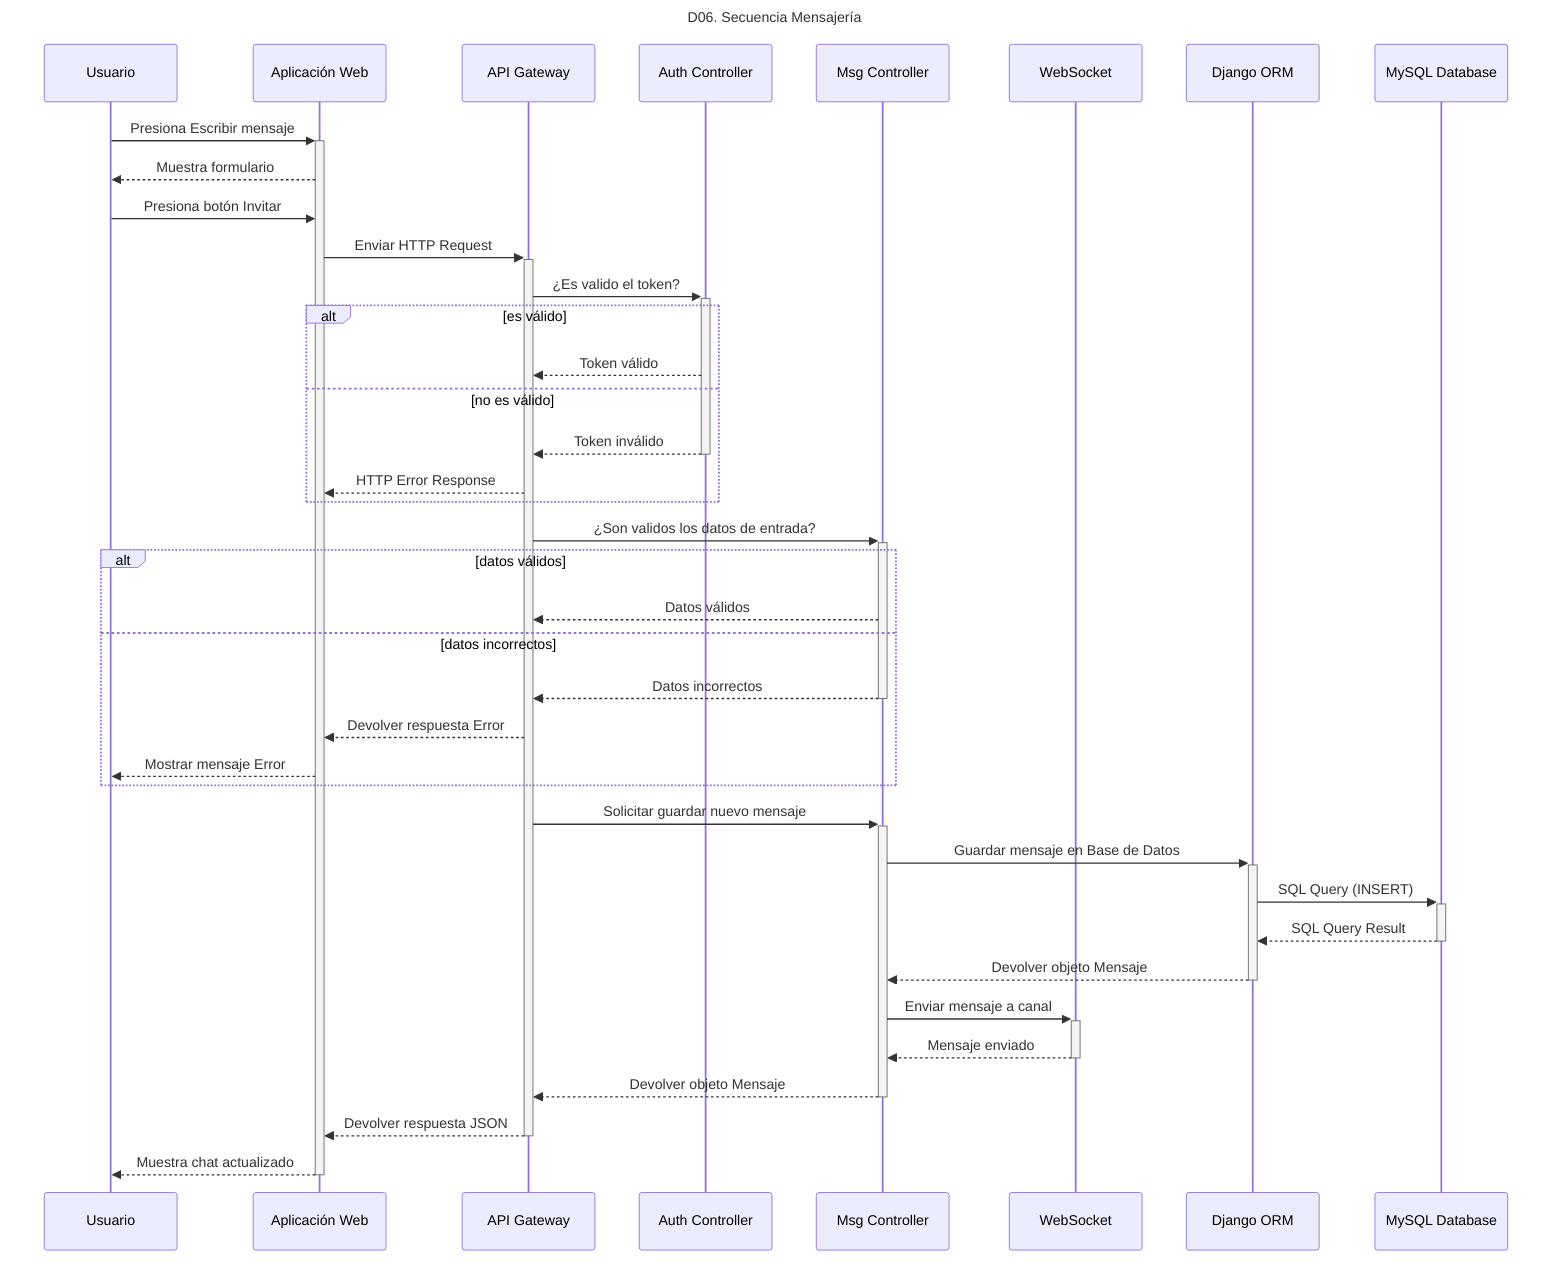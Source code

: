 sequenceDiagram
    Title: D06. Secuencia Mensajería
    participant User as Usuario
    participant WebApp as Aplicación Web
    participant API as API Gateway
    participant AuthC as Auth Controller
    participant MsgC as Msg Controller
    participant WebS as WebSocket
    participant DjangoORM as Django ORM
    participant MySQLDB as MySQL Database
    User->>+WebApp: Presiona Escribir mensaje
    WebApp-->>User: Muestra formulario
    User->>WebApp: Presiona botón Invitar
    WebApp->>+API: Enviar HTTP Request
    API->>+AuthC: ¿Es valido el token?
    alt es válido
        AuthC-->>API: Token válido   
    else no es válido
        AuthC-->>-API: Token inválido
        API-->>WebApp: HTTP Error Response
    end
    API->>+MsgC: ¿Son validos los datos de entrada?
    alt datos válidos
        MsgC-->>API: Datos válidos   
    else datos incorrectos
        MsgC-->>-API: Datos incorrectos
        API-->>WebApp: Devolver respuesta Error
        WebApp-->>User: Mostrar mensaje Error
    end
    API->>+MsgC: Solicitar guardar nuevo mensaje
    MsgC->>+DjangoORM: Guardar mensaje en Base de Datos
    DjangoORM->>+MySQLDB: SQL Query (INSERT)
    MySQLDB-->>-DjangoORM: SQL Query Result
    DjangoORM-->>-MsgC: Devolver objeto Mensaje
    MsgC->>+WebS: Enviar mensaje a canal
    WebS-->>-MsgC: Mensaje enviado
    MsgC-->>-API: Devolver objeto Mensaje
    API-->>-WebApp: Devolver respuesta JSON
    WebApp-->>-User: Muestra chat actualizado